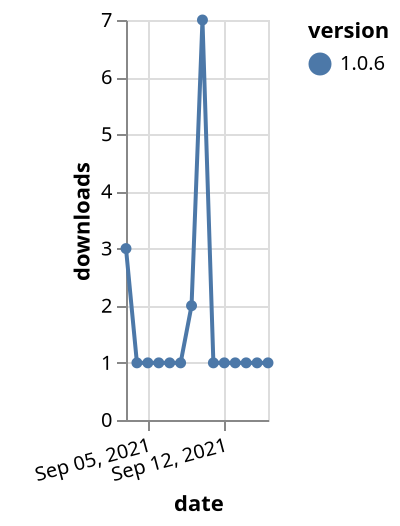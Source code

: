 {"$schema": "https://vega.github.io/schema/vega-lite/v5.json", "description": "A simple bar chart with embedded data.", "data": {"values": [{"date": "2021-09-03", "total": 630, "delta": 3, "version": "1.0.6"}, {"date": "2021-09-04", "total": 631, "delta": 1, "version": "1.0.6"}, {"date": "2021-09-05", "total": 632, "delta": 1, "version": "1.0.6"}, {"date": "2021-09-06", "total": 633, "delta": 1, "version": "1.0.6"}, {"date": "2021-09-07", "total": 634, "delta": 1, "version": "1.0.6"}, {"date": "2021-09-08", "total": 635, "delta": 1, "version": "1.0.6"}, {"date": "2021-09-09", "total": 637, "delta": 2, "version": "1.0.6"}, {"date": "2021-09-10", "total": 644, "delta": 7, "version": "1.0.6"}, {"date": "2021-09-11", "total": 645, "delta": 1, "version": "1.0.6"}, {"date": "2021-09-12", "total": 646, "delta": 1, "version": "1.0.6"}, {"date": "2021-09-13", "total": 647, "delta": 1, "version": "1.0.6"}, {"date": "2021-09-14", "total": 648, "delta": 1, "version": "1.0.6"}, {"date": "2021-09-15", "total": 649, "delta": 1, "version": "1.0.6"}, {"date": "2021-09-16", "total": 650, "delta": 1, "version": "1.0.6"}]}, "width": "container", "mark": {"type": "line", "point": {"filled": true}}, "encoding": {"x": {"field": "date", "type": "temporal", "timeUnit": "yearmonthdate", "title": "date", "axis": {"labelAngle": -15}}, "y": {"field": "delta", "type": "quantitative", "title": "downloads"}, "color": {"field": "version", "type": "nominal"}, "tooltip": {"field": "delta"}}}